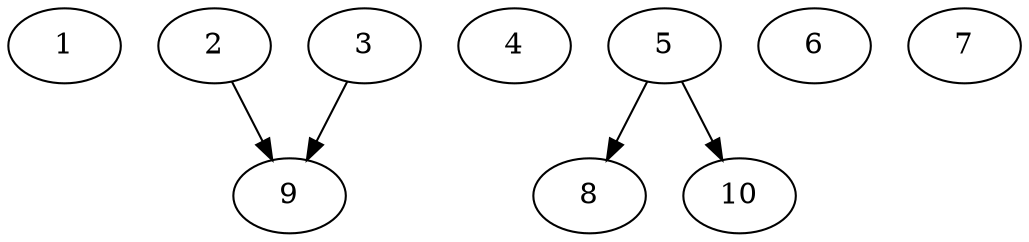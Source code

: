// DAG automatically generated by daggen at Tue Aug  6 16:21:19 2019
// ./daggen --dot -n 10 --ccr 0.5 --fat 0.7 --regular 0.5 --density 0.5 --mindata 5242880 --maxdata 52428800 
digraph G {
  1 [size="87492608", alpha="0.13", expect_size="43746304"] 
  2 [size="33386496", alpha="0.06", expect_size="16693248"] 
  2 -> 9 [size ="16693248"]
  3 [size="84453376", alpha="0.08", expect_size="42226688"] 
  3 -> 9 [size ="42226688"]
  4 [size="27543552", alpha="0.14", expect_size="13771776"] 
  5 [size="28930048", alpha="0.09", expect_size="14465024"] 
  5 -> 8 [size ="14465024"]
  5 -> 10 [size ="14465024"]
  6 [size="78899200", alpha="0.01", expect_size="39449600"] 
  7 [size="95037440", alpha="0.06", expect_size="47518720"] 
  8 [size="70432768", alpha="0.00", expect_size="35216384"] 
  9 [size="34404352", alpha="0.11", expect_size="17202176"] 
  10 [size="55418880", alpha="0.09", expect_size="27709440"] 
}
